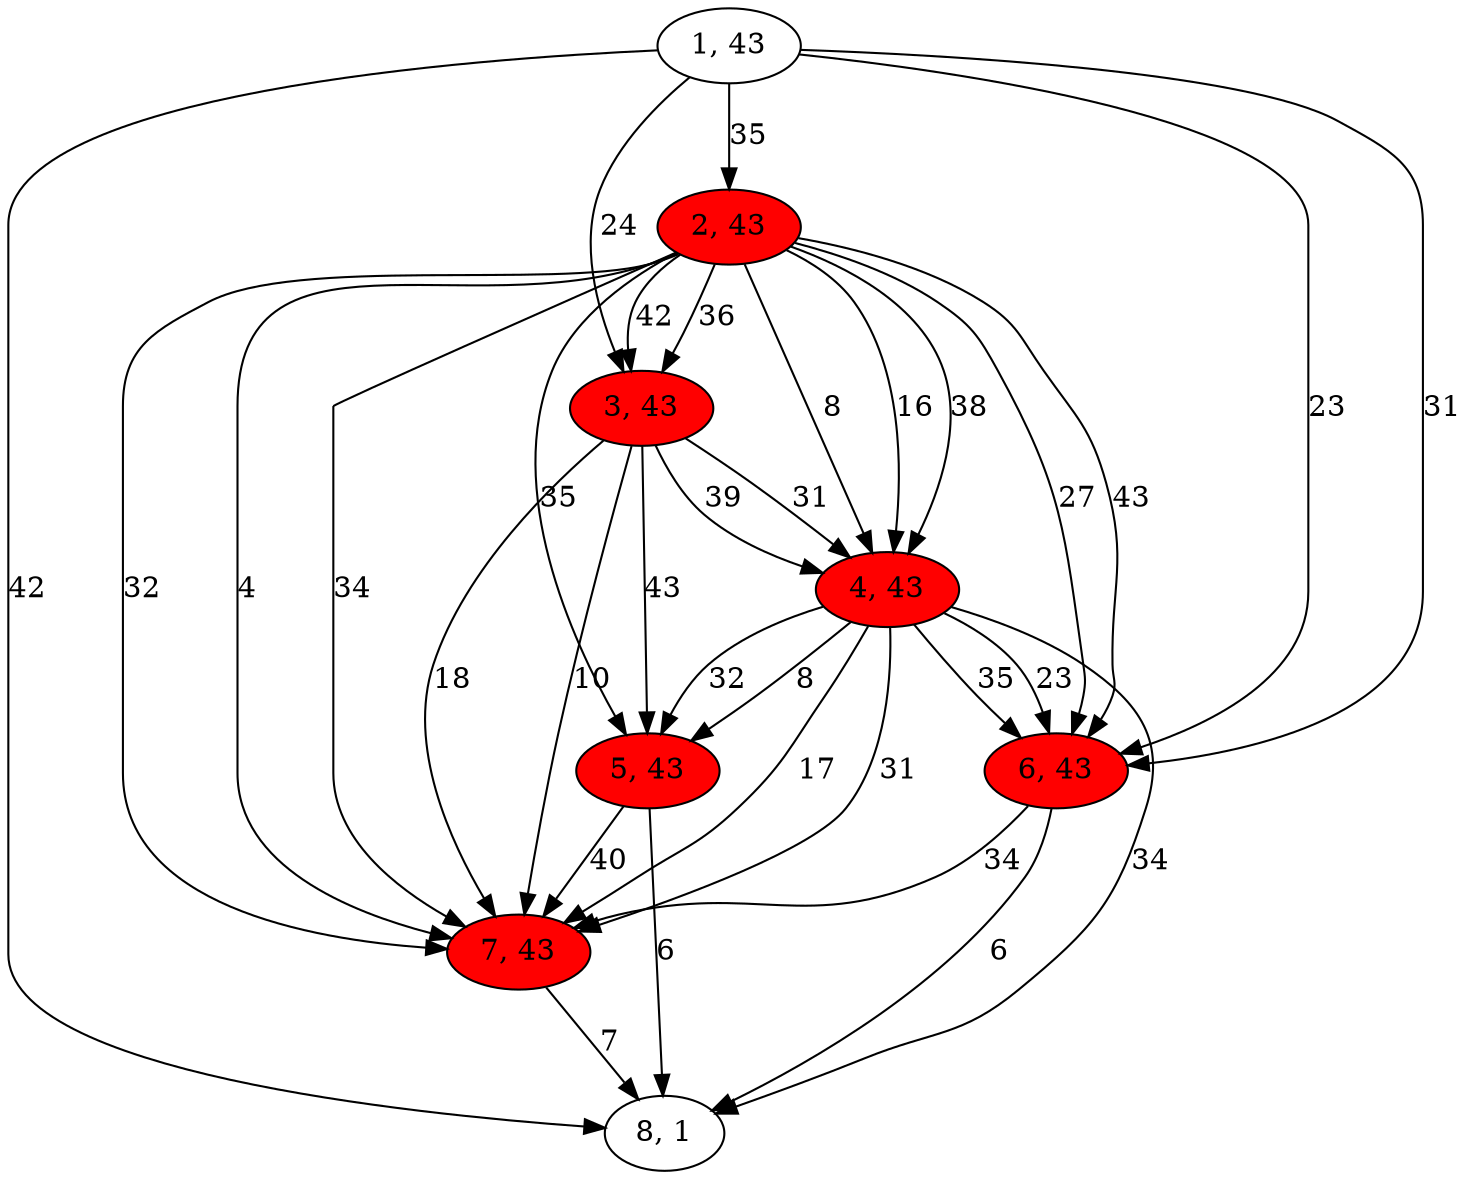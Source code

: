 digraph G{
1[label="1, 43"]
2[label="2, 43"]
3[label="3, 43"]
4[label="4, 43"]
5[label="5, 43"]
6[label="6, 43"]
7[label="7, 43"]
8[label="8, 1"]
1->6[label="31"]
1->6[label="23"]
1->3[label="24"]
1->8[label="42"]
1->2[label="35"]
2[style = filled,fillcolor=red]
2->6[label="27"]
2->6[label="43"]
2->3[label="36"]
2->7[label="34"]
2->7[label="32"]
2->4[label="16"]
2->4[label="38"]
2->7[label="4"]
2->5[label="35"]
2->4[label="8"]
2->3[label="42"]
3[style = filled,fillcolor=red]
3->5[label="43"]
3->4[label="31"]
3->4[label="39"]
3->7[label="18"]
3->7[label="10"]
4[style = filled,fillcolor=red]
4->5[label="8"]
4->8[label="34"]
4->5[label="32"]
4->7[label="17"]
4->6[label="35"]
4->7[label="31"]
4->6[label="23"]
5[style = filled,fillcolor=red]
5->8[label="6"]
5->7[label="40"]
6[style = filled,fillcolor=red]
6->7[label="34"]
6->8[label="6"]
7[style = filled,fillcolor=red]
7->8[label="7"]
}
